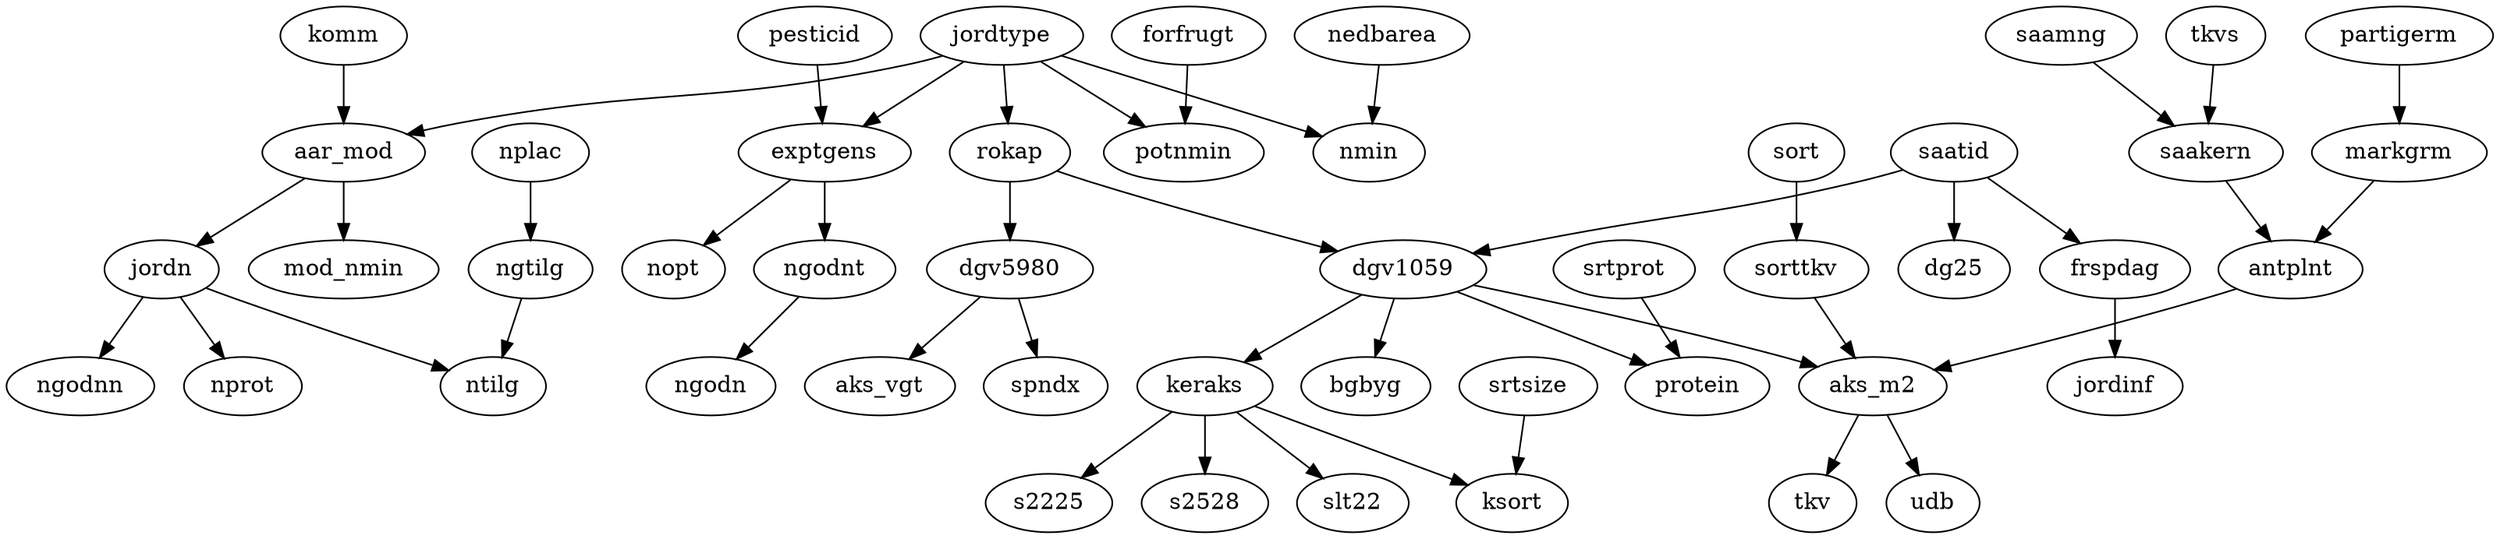 digraph {
	jordtype -> rokap
	jordtype -> aar_mod
	jordtype -> potnmin
	jordtype -> exptgens
	jordtype -> nmin
	rokap -> dgv1059
	rokap -> dgv5980
	aar_mod -> jordn
	aar_mod -> mod_nmin
	exptgens -> nopt
	exptgens -> ngodnt
	dgv1059 -> bgbyg
	dgv1059 -> aks_m2
	dgv1059 -> keraks
	dgv1059 -> protein
	dgv5980 -> aks_vgt
	dgv5980 -> spndx
	komm -> aar_mod
	jordn -> ngodnn
	jordn -> nprot
	jordn -> ntilg
	forfrugt -> potnmin
	pesticid -> exptgens
	ngodnt -> ngodn
	nedbarea -> nmin
	saatid -> dgv1059
	saatid -> dg25
	saatid -> frspdag
	aks_m2 -> tkv
	aks_m2 -> udb
	keraks -> ksort
	keraks -> slt22
	keraks -> s2225
	keraks -> s2528
	frspdag -> jordinf
	sorttkv -> aks_m2
	antplnt -> aks_m2
	srtprot -> protein
	ngtilg -> ntilg
	sort -> sorttkv
	saakern -> antplnt
	markgrm -> antplnt
	srtsize -> ksort
	nplac -> ngtilg
	saamng -> saakern
	tkvs -> saakern
	partigerm -> markgrm
}
